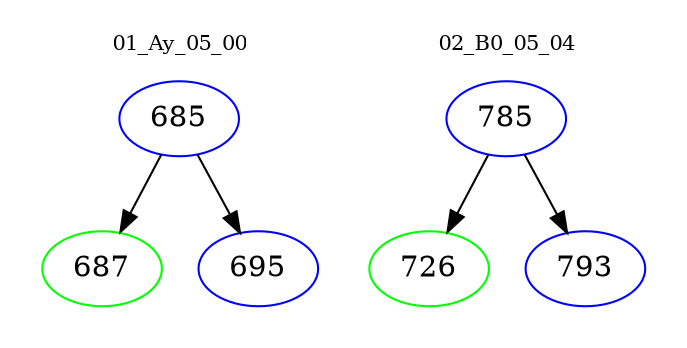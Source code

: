 digraph{
subgraph cluster_0 {
color = white
label = "01_Ay_05_00";
fontsize=10;
T0_685 [label="685", color="blue"]
T0_685 -> T0_687 [color="black"]
T0_687 [label="687", color="green"]
T0_685 -> T0_695 [color="black"]
T0_695 [label="695", color="blue"]
}
subgraph cluster_1 {
color = white
label = "02_B0_05_04";
fontsize=10;
T1_785 [label="785", color="blue"]
T1_785 -> T1_726 [color="black"]
T1_726 [label="726", color="green"]
T1_785 -> T1_793 [color="black"]
T1_793 [label="793", color="blue"]
}
}
